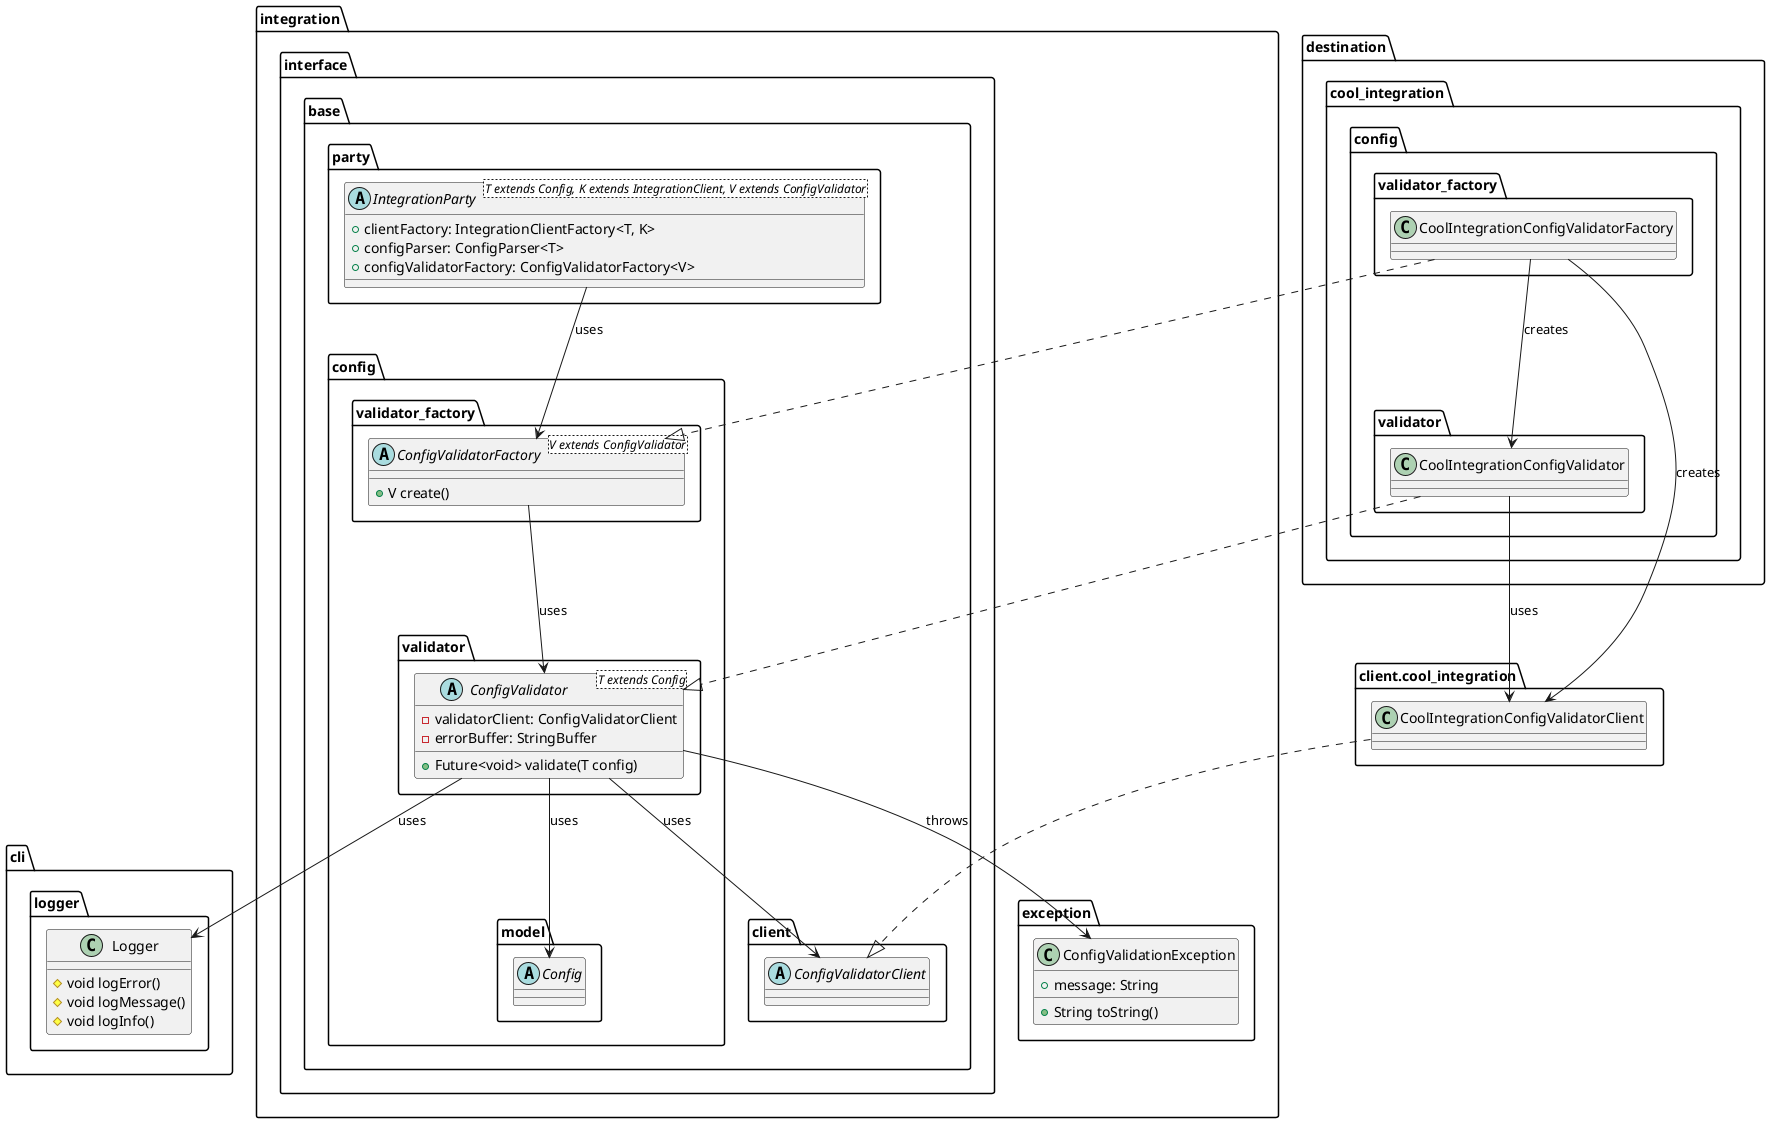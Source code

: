 @startuml ci_integrations_config_validator_class_diagram

    package integration {
        package interface.base {
            package party {
                abstract class IntegrationParty<T extends Config, K extends IntegrationClient, V extends ConfigValidator> {
                    + clientFactory: IntegrationClientFactory<T, K>
                    + configParser: ConfigParser<T>
                    + configValidatorFactory: ConfigValidatorFactory<V>
                }
            }

            package client {
                abstract class ConfigValidatorClient {}
            }

            package config {
                package model {
                    abstract class Config {}
                }

                package validator {
                    abstract class ConfigValidator<T extends Config> {
                        - validatorClient: ConfigValidatorClient
                        - errorBuffer: StringBuffer
                        + Future<void> validate(T config)
                    }
                }

                package validator_factory {
                    abstract class ConfigValidatorFactory<V extends ConfigValidator> {
                        + V create()
                    }
                }
            }
        }

        package exception {
            class ConfigValidationException {
                + message: String
                + String toString()
            }
        }
    }

    package destination.cool_integration {
        package config as cool_integration_config {
            package validator as cool_integration_validator {
                class CoolIntegrationConfigValidator {}
            }

            package validator_factory as cool_integration_validator_validator_factory {
                class CoolIntegrationConfigValidatorFactory {}
            }
        }
    }

     package client.cool_integration as client_cool_integration {
        class CoolIntegrationConfigValidatorClient {}
    }

    package cli.logger {
        class Logger {
            # void logError()
            # void logMessage()
            # void logInfo()
        }
    }

    IntegrationParty --> ConfigValidatorFactory : uses

    ConfigValidatorFactory --> ConfigValidator : uses

    ConfigValidator --> ConfigValidatorClient : uses
    ConfigValidator --> ConfigValidationException : throws
    ConfigValidator --> Logger : uses
    ConfigValidator --> Config : uses

    CoolIntegrationConfigValidator ..|> ConfigValidator
    CoolIntegrationConfigValidator --> CoolIntegrationConfigValidatorClient : uses
    CoolIntegrationConfigValidatorFactory ..|> ConfigValidatorFactory
    CoolIntegrationConfigValidatorFactory --> CoolIntegrationConfigValidator : creates
    CoolIntegrationConfigValidatorFactory --> CoolIntegrationConfigValidatorClient : creates
    CoolIntegrationConfigValidatorClient ..|> ConfigValidatorClient

@enduml

